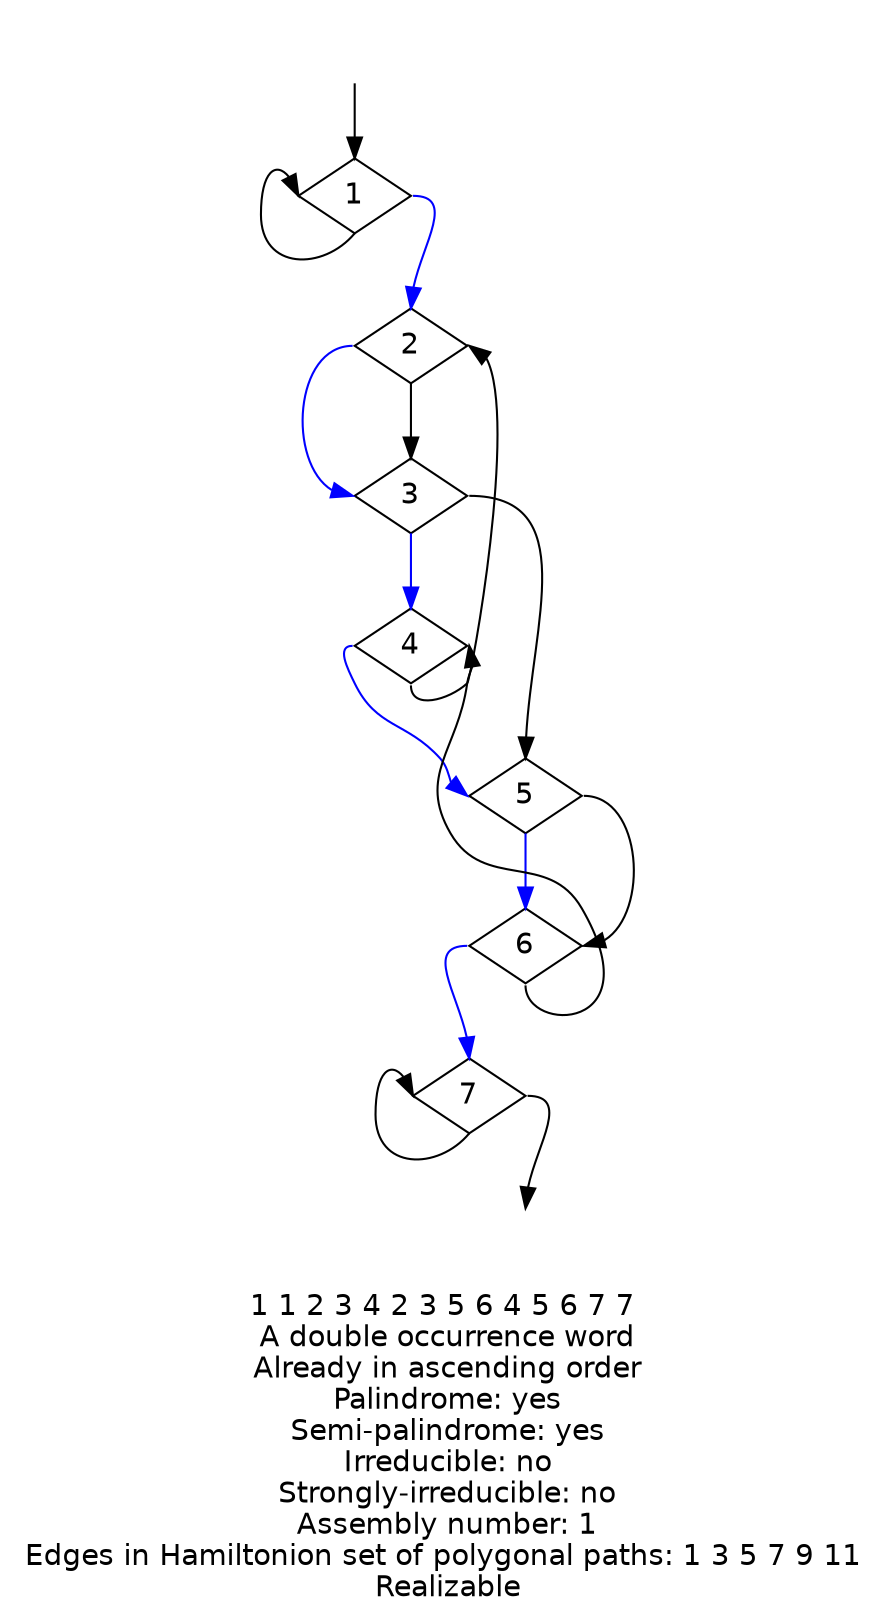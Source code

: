 digraph {
fontname="Helvetica"
node [fontname="Helvetica"]
node [shape=diamond]
label="1 1 2 3 4 2 3 5 6 4 5 6 7 7 \nA double occurrence word\nAlready in ascending order\nPalindrome: yes\nSemi-palindrome: yes\nIrreducible: no\nStrongly-irreducible: no\nAssembly number: 1\nEdges in Hamiltonion set of polygonal paths: 1 3 5 7 9 11 \nRealizable\n"
a [style="invis"]
b [style="invis"]
a:s -> 1:n
1:s -> 1:w
1:e -> 2:n [color="blue"]
2:s -> 3:n
3:s -> 4:n [color="blue"]
4:s -> 2:e
2:w -> 3:w [color="blue"]
3:e -> 5:n
5:s -> 6:n [color="blue"]
6:s -> 4:e
4:w -> 5:w [color="blue"]
5:e -> 6:e
6:w -> 7:n [color="blue"]
7:s -> 7:w
7:e -> b:n
}
